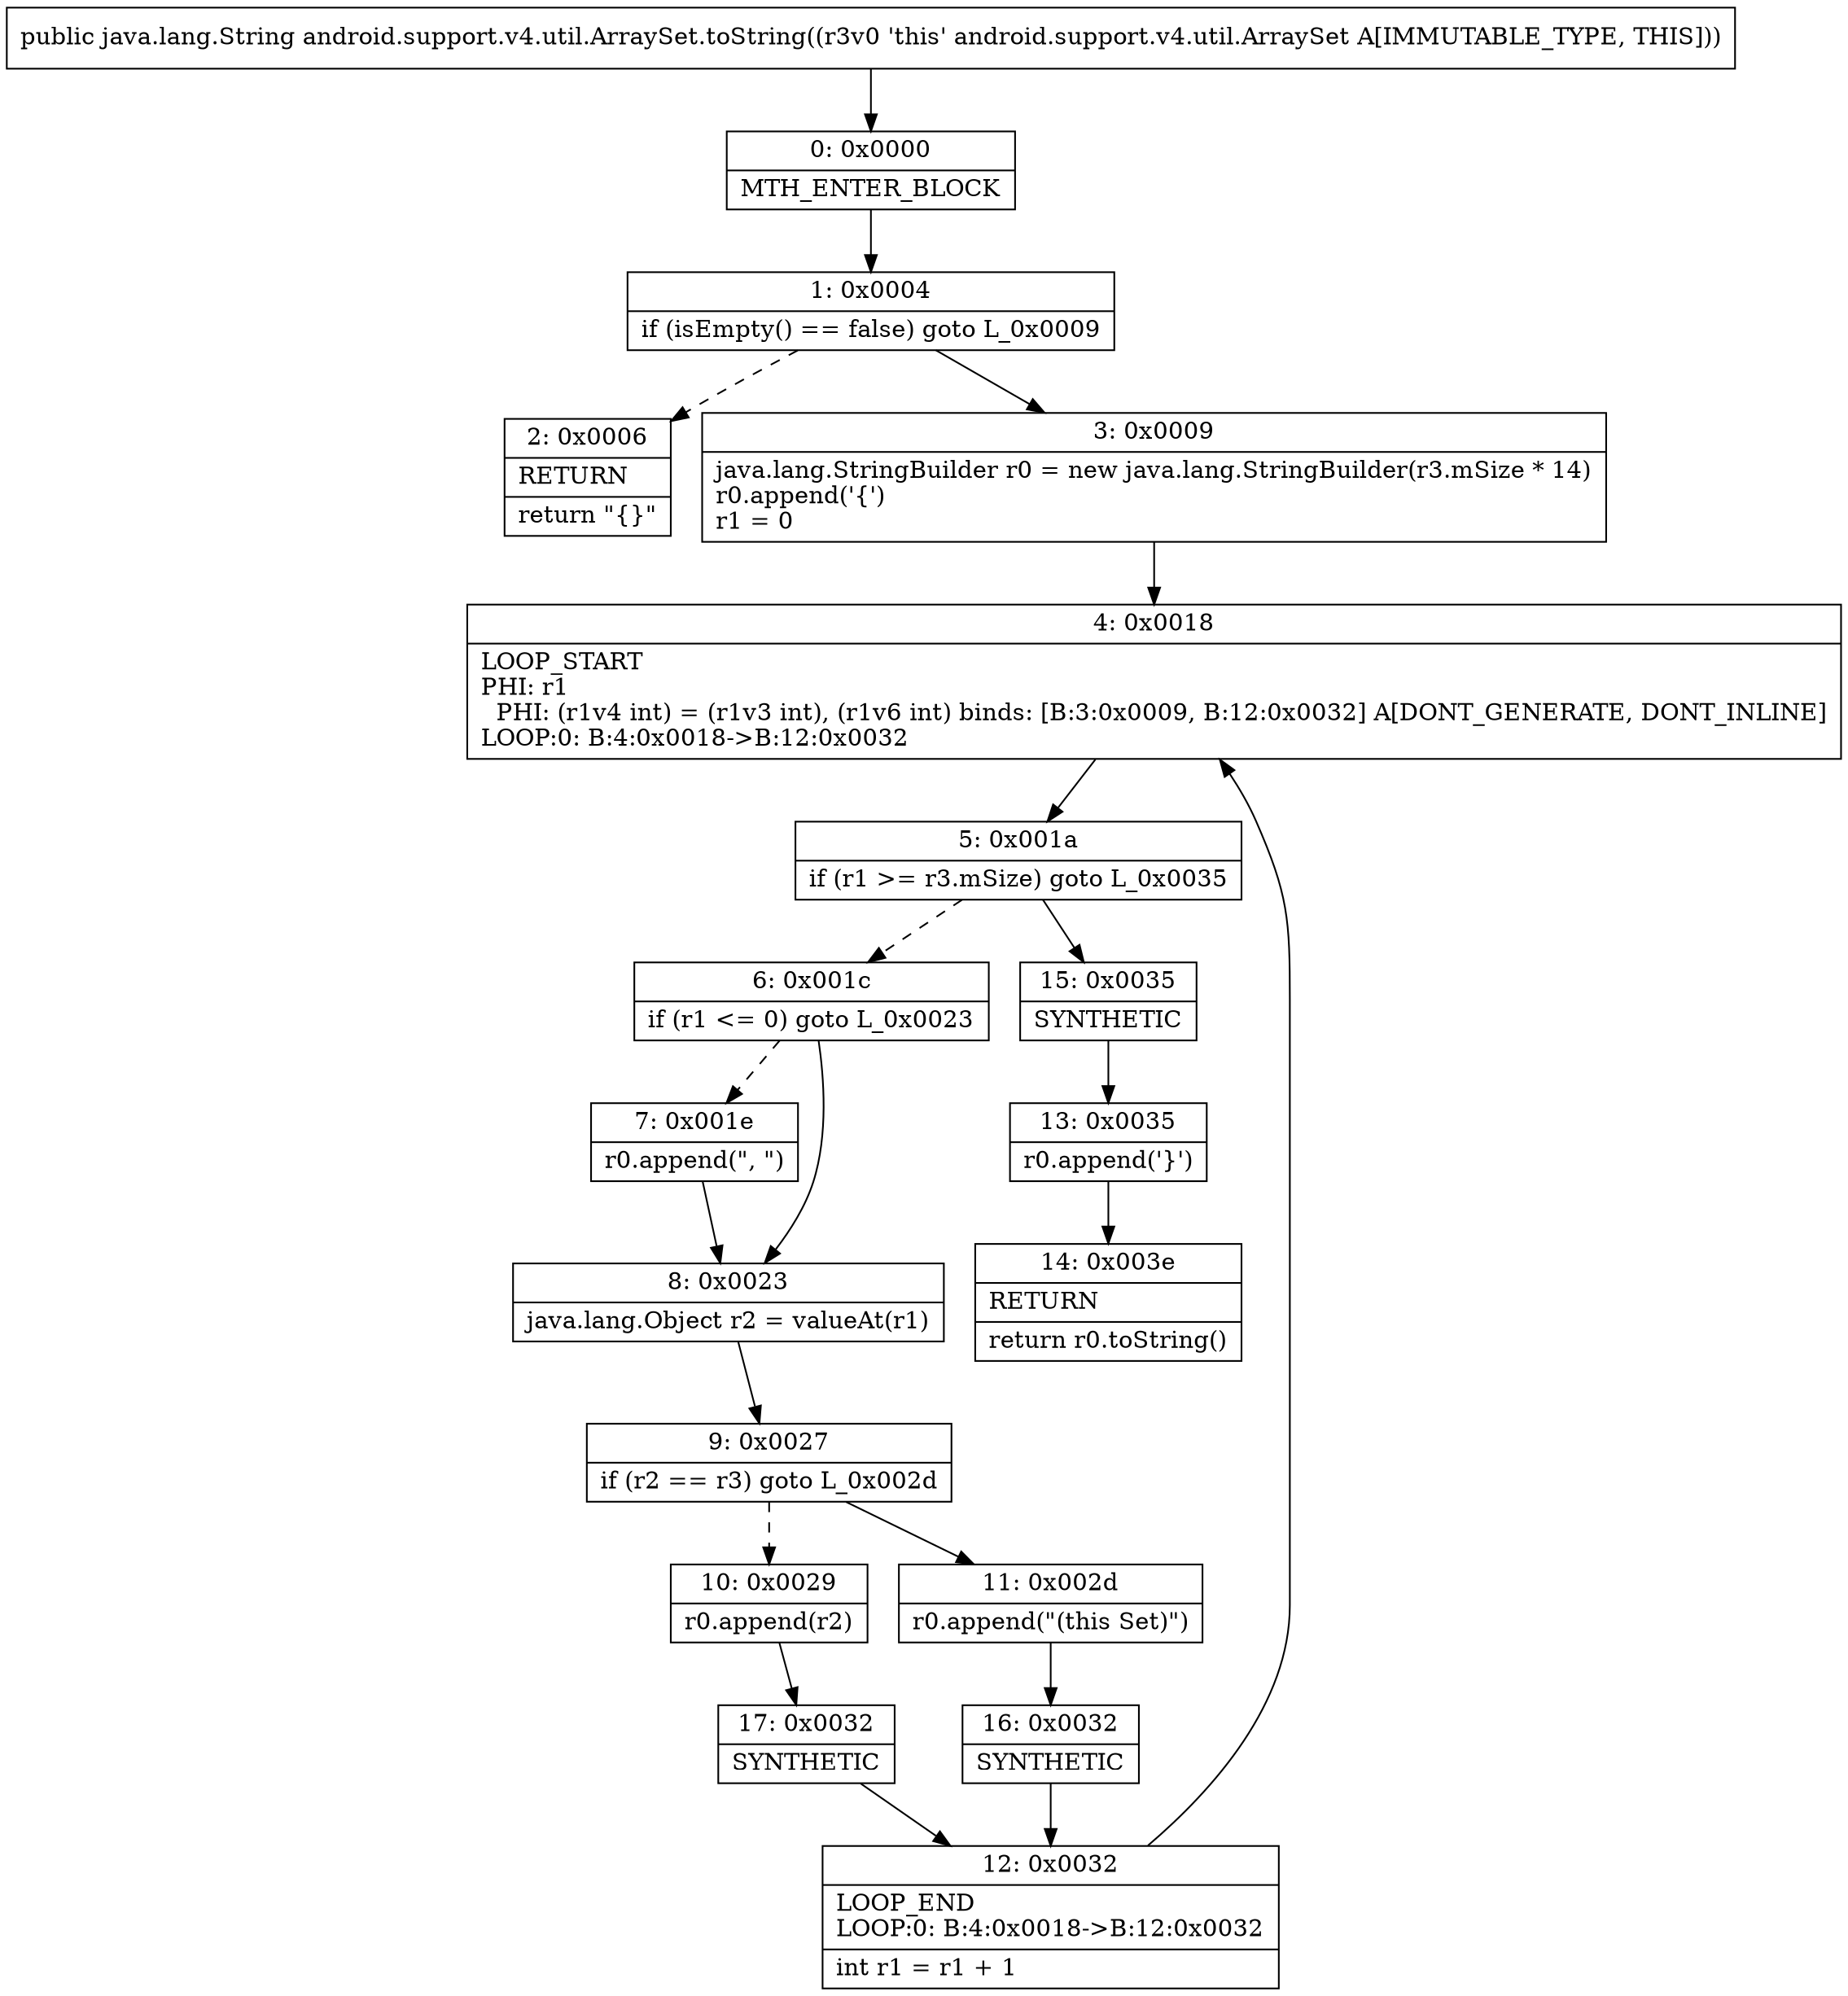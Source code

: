 digraph "CFG forandroid.support.v4.util.ArraySet.toString()Ljava\/lang\/String;" {
Node_0 [shape=record,label="{0\:\ 0x0000|MTH_ENTER_BLOCK\l}"];
Node_1 [shape=record,label="{1\:\ 0x0004|if (isEmpty() == false) goto L_0x0009\l}"];
Node_2 [shape=record,label="{2\:\ 0x0006|RETURN\l|return \"\{\}\"\l}"];
Node_3 [shape=record,label="{3\:\ 0x0009|java.lang.StringBuilder r0 = new java.lang.StringBuilder(r3.mSize * 14)\lr0.append('\{')\lr1 = 0\l}"];
Node_4 [shape=record,label="{4\:\ 0x0018|LOOP_START\lPHI: r1 \l  PHI: (r1v4 int) = (r1v3 int), (r1v6 int) binds: [B:3:0x0009, B:12:0x0032] A[DONT_GENERATE, DONT_INLINE]\lLOOP:0: B:4:0x0018\-\>B:12:0x0032\l}"];
Node_5 [shape=record,label="{5\:\ 0x001a|if (r1 \>= r3.mSize) goto L_0x0035\l}"];
Node_6 [shape=record,label="{6\:\ 0x001c|if (r1 \<= 0) goto L_0x0023\l}"];
Node_7 [shape=record,label="{7\:\ 0x001e|r0.append(\", \")\l}"];
Node_8 [shape=record,label="{8\:\ 0x0023|java.lang.Object r2 = valueAt(r1)\l}"];
Node_9 [shape=record,label="{9\:\ 0x0027|if (r2 == r3) goto L_0x002d\l}"];
Node_10 [shape=record,label="{10\:\ 0x0029|r0.append(r2)\l}"];
Node_11 [shape=record,label="{11\:\ 0x002d|r0.append(\"(this Set)\")\l}"];
Node_12 [shape=record,label="{12\:\ 0x0032|LOOP_END\lLOOP:0: B:4:0x0018\-\>B:12:0x0032\l|int r1 = r1 + 1\l}"];
Node_13 [shape=record,label="{13\:\ 0x0035|r0.append('\}')\l}"];
Node_14 [shape=record,label="{14\:\ 0x003e|RETURN\l|return r0.toString()\l}"];
Node_15 [shape=record,label="{15\:\ 0x0035|SYNTHETIC\l}"];
Node_16 [shape=record,label="{16\:\ 0x0032|SYNTHETIC\l}"];
Node_17 [shape=record,label="{17\:\ 0x0032|SYNTHETIC\l}"];
MethodNode[shape=record,label="{public java.lang.String android.support.v4.util.ArraySet.toString((r3v0 'this' android.support.v4.util.ArraySet A[IMMUTABLE_TYPE, THIS])) }"];
MethodNode -> Node_0;
Node_0 -> Node_1;
Node_1 -> Node_2[style=dashed];
Node_1 -> Node_3;
Node_3 -> Node_4;
Node_4 -> Node_5;
Node_5 -> Node_6[style=dashed];
Node_5 -> Node_15;
Node_6 -> Node_7[style=dashed];
Node_6 -> Node_8;
Node_7 -> Node_8;
Node_8 -> Node_9;
Node_9 -> Node_10[style=dashed];
Node_9 -> Node_11;
Node_10 -> Node_17;
Node_11 -> Node_16;
Node_12 -> Node_4;
Node_13 -> Node_14;
Node_15 -> Node_13;
Node_16 -> Node_12;
Node_17 -> Node_12;
}

